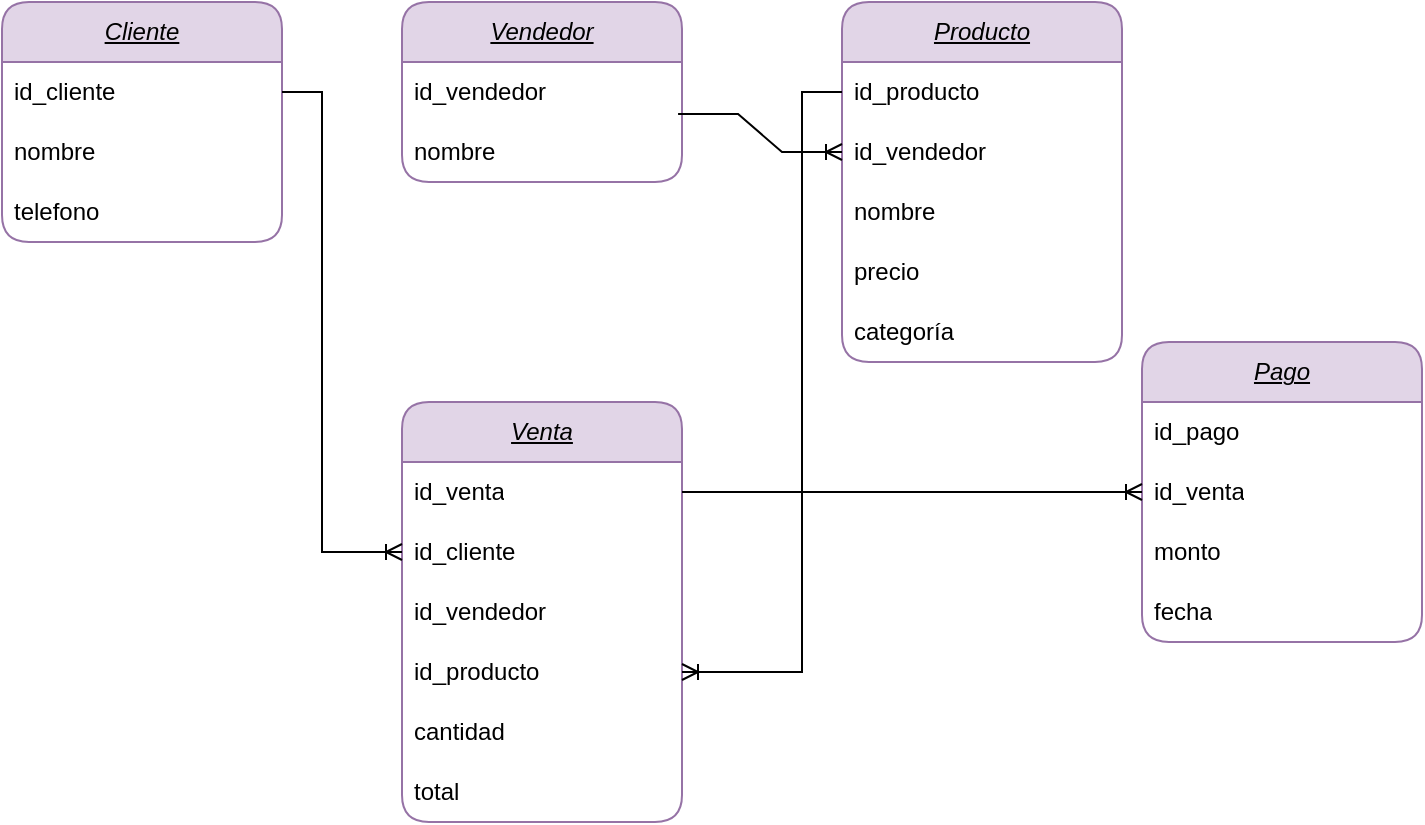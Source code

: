 <mxfile version="26.0.16">
  <diagram name="Página-1" id="0JgmC1oZycW221ylvuGz">
    <mxGraphModel dx="880" dy="434" grid="1" gridSize="10" guides="1" tooltips="1" connect="1" arrows="1" fold="1" page="1" pageScale="1" pageWidth="827" pageHeight="1169" math="0" shadow="0">
      <root>
        <mxCell id="0" />
        <mxCell id="1" parent="0" />
        <mxCell id="IYt97SnuBYAR9LuV3etk-1" value="Cliente" style="swimlane;fontStyle=6;childLayout=stackLayout;horizontal=1;startSize=30;horizontalStack=0;resizeParent=1;resizeParentMax=0;resizeLast=0;collapsible=1;marginBottom=0;whiteSpace=wrap;html=1;rounded=1;fillColor=#e1d5e7;strokeColor=#9673a6;" parent="1" vertex="1">
          <mxGeometry x="40" y="120" width="140" height="120" as="geometry" />
        </mxCell>
        <mxCell id="IYt97SnuBYAR9LuV3etk-2" value="id_cliente" style="text;strokeColor=none;fillColor=none;align=left;verticalAlign=middle;spacingLeft=4;spacingRight=4;overflow=hidden;points=[[0,0.5],[1,0.5]];portConstraint=eastwest;rotatable=0;whiteSpace=wrap;html=1;" parent="IYt97SnuBYAR9LuV3etk-1" vertex="1">
          <mxGeometry y="30" width="140" height="30" as="geometry" />
        </mxCell>
        <mxCell id="IYt97SnuBYAR9LuV3etk-3" value="nombre" style="text;strokeColor=none;fillColor=none;align=left;verticalAlign=middle;spacingLeft=4;spacingRight=4;overflow=hidden;points=[[0,0.5],[1,0.5]];portConstraint=eastwest;rotatable=0;whiteSpace=wrap;html=1;" parent="IYt97SnuBYAR9LuV3etk-1" vertex="1">
          <mxGeometry y="60" width="140" height="30" as="geometry" />
        </mxCell>
        <mxCell id="IYt97SnuBYAR9LuV3etk-4" value="telefono" style="text;strokeColor=none;fillColor=none;align=left;verticalAlign=middle;spacingLeft=4;spacingRight=4;overflow=hidden;points=[[0,0.5],[1,0.5]];portConstraint=eastwest;rotatable=0;whiteSpace=wrap;html=1;" parent="IYt97SnuBYAR9LuV3etk-1" vertex="1">
          <mxGeometry y="90" width="140" height="30" as="geometry" />
        </mxCell>
        <mxCell id="IYt97SnuBYAR9LuV3etk-5" value="Vendedor" style="swimlane;fontStyle=6;childLayout=stackLayout;horizontal=1;startSize=30;horizontalStack=0;resizeParent=1;resizeParentMax=0;resizeLast=0;collapsible=1;marginBottom=0;whiteSpace=wrap;html=1;rounded=1;fillColor=#e1d5e7;strokeColor=#9673a6;" parent="1" vertex="1">
          <mxGeometry x="240" y="120" width="140" height="90" as="geometry" />
        </mxCell>
        <mxCell id="IYt97SnuBYAR9LuV3etk-6" value="id_vendedor" style="text;strokeColor=none;fillColor=none;align=left;verticalAlign=middle;spacingLeft=4;spacingRight=4;overflow=hidden;points=[[0,0.5],[1,0.5]];portConstraint=eastwest;rotatable=0;whiteSpace=wrap;html=1;" parent="IYt97SnuBYAR9LuV3etk-5" vertex="1">
          <mxGeometry y="30" width="140" height="30" as="geometry" />
        </mxCell>
        <mxCell id="IYt97SnuBYAR9LuV3etk-7" value="nombre" style="text;strokeColor=none;fillColor=none;align=left;verticalAlign=middle;spacingLeft=4;spacingRight=4;overflow=hidden;points=[[0,0.5],[1,0.5]];portConstraint=eastwest;rotatable=0;whiteSpace=wrap;html=1;" parent="IYt97SnuBYAR9LuV3etk-5" vertex="1">
          <mxGeometry y="60" width="140" height="30" as="geometry" />
        </mxCell>
        <mxCell id="IYt97SnuBYAR9LuV3etk-9" value="Producto" style="swimlane;fontStyle=6;childLayout=stackLayout;horizontal=1;startSize=30;horizontalStack=0;resizeParent=1;resizeParentMax=0;resizeLast=0;collapsible=1;marginBottom=0;whiteSpace=wrap;html=1;rounded=1;fillColor=#e1d5e7;strokeColor=#9673a6;" parent="1" vertex="1">
          <mxGeometry x="460" y="120" width="140" height="180" as="geometry" />
        </mxCell>
        <mxCell id="IYt97SnuBYAR9LuV3etk-10" value="id_producto" style="text;strokeColor=none;fillColor=none;align=left;verticalAlign=middle;spacingLeft=4;spacingRight=4;overflow=hidden;points=[[0,0.5],[1,0.5]];portConstraint=eastwest;rotatable=0;whiteSpace=wrap;html=1;" parent="IYt97SnuBYAR9LuV3etk-9" vertex="1">
          <mxGeometry y="30" width="140" height="30" as="geometry" />
        </mxCell>
        <mxCell id="RYNw858fbdqjOgywhkpm-2" value="id_vendedor" style="text;strokeColor=none;fillColor=none;align=left;verticalAlign=middle;spacingLeft=4;spacingRight=4;overflow=hidden;points=[[0,0.5],[1,0.5]];portConstraint=eastwest;rotatable=0;whiteSpace=wrap;html=1;" vertex="1" parent="IYt97SnuBYAR9LuV3etk-9">
          <mxGeometry y="60" width="140" height="30" as="geometry" />
        </mxCell>
        <mxCell id="IYt97SnuBYAR9LuV3etk-11" value="nombre" style="text;strokeColor=none;fillColor=none;align=left;verticalAlign=middle;spacingLeft=4;spacingRight=4;overflow=hidden;points=[[0,0.5],[1,0.5]];portConstraint=eastwest;rotatable=0;whiteSpace=wrap;html=1;" parent="IYt97SnuBYAR9LuV3etk-9" vertex="1">
          <mxGeometry y="90" width="140" height="30" as="geometry" />
        </mxCell>
        <mxCell id="IYt97SnuBYAR9LuV3etk-12" value="precio" style="text;strokeColor=none;fillColor=none;align=left;verticalAlign=middle;spacingLeft=4;spacingRight=4;overflow=hidden;points=[[0,0.5],[1,0.5]];portConstraint=eastwest;rotatable=0;whiteSpace=wrap;html=1;" parent="IYt97SnuBYAR9LuV3etk-9" vertex="1">
          <mxGeometry y="120" width="140" height="30" as="geometry" />
        </mxCell>
        <mxCell id="IYt97SnuBYAR9LuV3etk-17" value="categoría" style="text;strokeColor=none;fillColor=none;align=left;verticalAlign=middle;spacingLeft=4;spacingRight=4;overflow=hidden;points=[[0,0.5],[1,0.5]];portConstraint=eastwest;rotatable=0;whiteSpace=wrap;html=1;" parent="IYt97SnuBYAR9LuV3etk-9" vertex="1">
          <mxGeometry y="150" width="140" height="30" as="geometry" />
        </mxCell>
        <mxCell id="IYt97SnuBYAR9LuV3etk-13" value="Venta" style="swimlane;fontStyle=6;childLayout=stackLayout;horizontal=1;startSize=30;horizontalStack=0;resizeParent=1;resizeParentMax=0;resizeLast=0;collapsible=1;marginBottom=0;whiteSpace=wrap;html=1;rounded=1;fillColor=#e1d5e7;strokeColor=#9673a6;" parent="1" vertex="1">
          <mxGeometry x="240" y="320" width="140" height="210" as="geometry" />
        </mxCell>
        <mxCell id="IYt97SnuBYAR9LuV3etk-14" value="id_venta" style="text;strokeColor=none;fillColor=none;align=left;verticalAlign=middle;spacingLeft=4;spacingRight=4;overflow=hidden;points=[[0,0.5],[1,0.5]];portConstraint=eastwest;rotatable=0;whiteSpace=wrap;html=1;" parent="IYt97SnuBYAR9LuV3etk-13" vertex="1">
          <mxGeometry y="30" width="140" height="30" as="geometry" />
        </mxCell>
        <mxCell id="IYt97SnuBYAR9LuV3etk-33" value="id_cliente" style="text;strokeColor=none;fillColor=none;align=left;verticalAlign=middle;spacingLeft=4;spacingRight=4;overflow=hidden;points=[[0,0.5],[1,0.5]];portConstraint=eastwest;rotatable=0;whiteSpace=wrap;html=1;" parent="IYt97SnuBYAR9LuV3etk-13" vertex="1">
          <mxGeometry y="60" width="140" height="30" as="geometry" />
        </mxCell>
        <mxCell id="IYt97SnuBYAR9LuV3etk-19" value="id_vendedor" style="text;strokeColor=none;fillColor=none;align=left;verticalAlign=middle;spacingLeft=4;spacingRight=4;overflow=hidden;points=[[0,0.5],[1,0.5]];portConstraint=eastwest;rotatable=0;whiteSpace=wrap;html=1;" parent="IYt97SnuBYAR9LuV3etk-13" vertex="1">
          <mxGeometry y="90" width="140" height="30" as="geometry" />
        </mxCell>
        <mxCell id="IYt97SnuBYAR9LuV3etk-15" value="id_producto" style="text;strokeColor=none;fillColor=none;align=left;verticalAlign=middle;spacingLeft=4;spacingRight=4;overflow=hidden;points=[[0,0.5],[1,0.5]];portConstraint=eastwest;rotatable=0;whiteSpace=wrap;html=1;" parent="IYt97SnuBYAR9LuV3etk-13" vertex="1">
          <mxGeometry y="120" width="140" height="30" as="geometry" />
        </mxCell>
        <mxCell id="IYt97SnuBYAR9LuV3etk-16" value="cantidad" style="text;strokeColor=none;fillColor=none;align=left;verticalAlign=middle;spacingLeft=4;spacingRight=4;overflow=hidden;points=[[0,0.5],[1,0.5]];portConstraint=eastwest;rotatable=0;whiteSpace=wrap;html=1;" parent="IYt97SnuBYAR9LuV3etk-13" vertex="1">
          <mxGeometry y="150" width="140" height="30" as="geometry" />
        </mxCell>
        <mxCell id="IYt97SnuBYAR9LuV3etk-18" value="total" style="text;strokeColor=none;fillColor=none;align=left;verticalAlign=middle;spacingLeft=4;spacingRight=4;overflow=hidden;points=[[0,0.5],[1,0.5]];portConstraint=eastwest;rotatable=0;whiteSpace=wrap;html=1;" parent="IYt97SnuBYAR9LuV3etk-13" vertex="1">
          <mxGeometry y="180" width="140" height="30" as="geometry" />
        </mxCell>
        <mxCell id="IYt97SnuBYAR9LuV3etk-20" value="Pago" style="swimlane;fontStyle=6;childLayout=stackLayout;horizontal=1;startSize=30;horizontalStack=0;resizeParent=1;resizeParentMax=0;resizeLast=0;collapsible=1;marginBottom=0;whiteSpace=wrap;html=1;rounded=1;fillColor=#e1d5e7;strokeColor=#9673a6;" parent="1" vertex="1">
          <mxGeometry x="610" y="290" width="140" height="150" as="geometry" />
        </mxCell>
        <mxCell id="IYt97SnuBYAR9LuV3etk-21" value="id_pago" style="text;strokeColor=none;fillColor=none;align=left;verticalAlign=middle;spacingLeft=4;spacingRight=4;overflow=hidden;points=[[0,0.5],[1,0.5]];portConstraint=eastwest;rotatable=0;whiteSpace=wrap;html=1;" parent="IYt97SnuBYAR9LuV3etk-20" vertex="1">
          <mxGeometry y="30" width="140" height="30" as="geometry" />
        </mxCell>
        <mxCell id="IYt97SnuBYAR9LuV3etk-22" value="id_venta" style="text;strokeColor=none;fillColor=none;align=left;verticalAlign=middle;spacingLeft=4;spacingRight=4;overflow=hidden;points=[[0,0.5],[1,0.5]];portConstraint=eastwest;rotatable=0;whiteSpace=wrap;html=1;" parent="IYt97SnuBYAR9LuV3etk-20" vertex="1">
          <mxGeometry y="60" width="140" height="30" as="geometry" />
        </mxCell>
        <mxCell id="IYt97SnuBYAR9LuV3etk-23" value="monto" style="text;strokeColor=none;fillColor=none;align=left;verticalAlign=middle;spacingLeft=4;spacingRight=4;overflow=hidden;points=[[0,0.5],[1,0.5]];portConstraint=eastwest;rotatable=0;whiteSpace=wrap;html=1;" parent="IYt97SnuBYAR9LuV3etk-20" vertex="1">
          <mxGeometry y="90" width="140" height="30" as="geometry" />
        </mxCell>
        <mxCell id="IYt97SnuBYAR9LuV3etk-24" value="fecha" style="text;strokeColor=none;fillColor=none;align=left;verticalAlign=middle;spacingLeft=4;spacingRight=4;overflow=hidden;points=[[0,0.5],[1,0.5]];portConstraint=eastwest;rotatable=0;whiteSpace=wrap;html=1;" parent="IYt97SnuBYAR9LuV3etk-20" vertex="1">
          <mxGeometry y="120" width="140" height="30" as="geometry" />
        </mxCell>
        <mxCell id="IYt97SnuBYAR9LuV3etk-31" value="" style="fontSize=12;html=1;endArrow=ERoneToMany;rounded=0;exitX=1;exitY=0.5;exitDx=0;exitDy=0;entryX=0;entryY=0.5;entryDx=0;entryDy=0;" parent="1" source="IYt97SnuBYAR9LuV3etk-2" target="IYt97SnuBYAR9LuV3etk-33" edge="1">
          <mxGeometry width="100" height="100" relative="1" as="geometry">
            <mxPoint x="360" y="360" as="sourcePoint" />
            <mxPoint x="240" y="370" as="targetPoint" />
            <Array as="points">
              <mxPoint x="200" y="165" />
              <mxPoint x="200" y="260" />
              <mxPoint x="200" y="395" />
            </Array>
          </mxGeometry>
        </mxCell>
        <mxCell id="IYt97SnuBYAR9LuV3etk-37" value="" style="fontSize=12;html=1;endArrow=ERoneToMany;rounded=0;exitX=0;exitY=0.5;exitDx=0;exitDy=0;entryX=1;entryY=0.5;entryDx=0;entryDy=0;" parent="1" source="IYt97SnuBYAR9LuV3etk-10" target="IYt97SnuBYAR9LuV3etk-15" edge="1">
          <mxGeometry width="100" height="100" relative="1" as="geometry">
            <mxPoint x="360" y="380" as="sourcePoint" />
            <mxPoint x="460" y="280" as="targetPoint" />
            <Array as="points">
              <mxPoint x="440" y="165" />
              <mxPoint x="440" y="455" />
            </Array>
          </mxGeometry>
        </mxCell>
        <mxCell id="IYt97SnuBYAR9LuV3etk-38" value="" style="edgeStyle=entityRelationEdgeStyle;fontSize=12;html=1;endArrow=ERoneToMany;rounded=0;entryX=0;entryY=0.5;entryDx=0;entryDy=0;exitX=1;exitY=0.5;exitDx=0;exitDy=0;" parent="1" source="IYt97SnuBYAR9LuV3etk-14" target="IYt97SnuBYAR9LuV3etk-22" edge="1">
          <mxGeometry width="100" height="100" relative="1" as="geometry">
            <mxPoint x="380" y="370" as="sourcePoint" />
            <mxPoint x="460" y="280" as="targetPoint" />
          </mxGeometry>
        </mxCell>
        <mxCell id="RYNw858fbdqjOgywhkpm-1" value="" style="edgeStyle=entityRelationEdgeStyle;fontSize=12;html=1;endArrow=ERoneToMany;rounded=0;exitX=0.986;exitY=0.867;exitDx=0;exitDy=0;exitPerimeter=0;entryX=0;entryY=0.5;entryDx=0;entryDy=0;" edge="1" parent="1" source="IYt97SnuBYAR9LuV3etk-6" target="RYNw858fbdqjOgywhkpm-2">
          <mxGeometry width="100" height="100" relative="1" as="geometry">
            <mxPoint x="360" y="380" as="sourcePoint" />
            <mxPoint x="460" y="280" as="targetPoint" />
            <Array as="points">
              <mxPoint x="420" y="190" />
            </Array>
          </mxGeometry>
        </mxCell>
      </root>
    </mxGraphModel>
  </diagram>
</mxfile>
